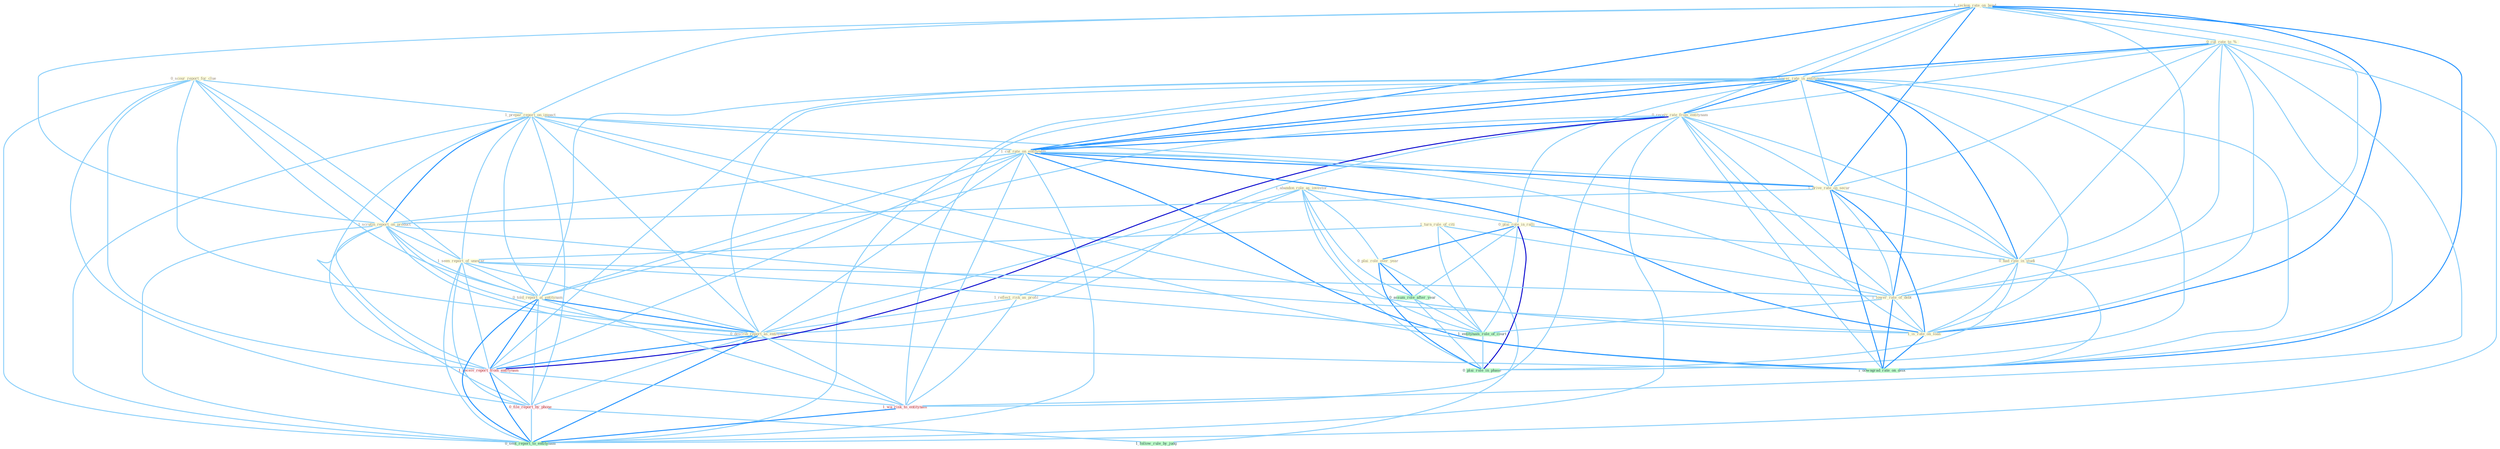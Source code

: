 Graph G{ 
    node
    [shape=polygon,style=filled,width=.5,height=.06,color="#BDFCC9",fixedsize=true,fontsize=4,
    fontcolor="#2f4f4f"];
    {node
    [color="#ffffe0", fontcolor="#8b7d6b"] "0_scour_report_for_clue " "1_reckon_rate_on_bond " "0_cut_rate_to_% " "1_turn_rule_of_citi " "0_lower_rate_in_entitynam " "1_abandon_role_as_investor " "1_prepar_report_on_impact " "0_plai_role_in_ralli " "0_receiv_rate_from_entitynam " "0_plai_role_over_year " "1_cut_rate_on_entitynam " "1_drive_rate_on_secur " "1_scrutin_report_on_product " "0_had_rate_in_studi " "1_seen_report_of_unawar " "0_told_report_at_entitynam " "1_lower_rate_of_debt " "1_is_rate_on_loan " "1_reflect_risk_as_profil " "0_describ_report_as_entitynam "}
{node [color="#fff0f5", fontcolor="#b22222"] "1_receiv_report_from_entitynam " "0_file_report_by_phone " "1_wa_risk_to_entitynam "}
edge [color="#B0E2FF"];

	"0_scour_report_for_clue " -- "1_prepar_report_on_impact " [w="1", color="#87cefa" ];
	"0_scour_report_for_clue " -- "1_scrutin_report_on_product " [w="1", color="#87cefa" ];
	"0_scour_report_for_clue " -- "1_seen_report_of_unawar " [w="1", color="#87cefa" ];
	"0_scour_report_for_clue " -- "0_told_report_at_entitynam " [w="1", color="#87cefa" ];
	"0_scour_report_for_clue " -- "0_describ_report_as_entitynam " [w="1", color="#87cefa" ];
	"0_scour_report_for_clue " -- "1_receiv_report_from_entitynam " [w="1", color="#87cefa" ];
	"0_scour_report_for_clue " -- "0_file_report_by_phone " [w="1", color="#87cefa" ];
	"0_scour_report_for_clue " -- "0_sent_report_to_entitynam " [w="1", color="#87cefa" ];
	"1_reckon_rate_on_bond " -- "0_cut_rate_to_% " [w="1", color="#87cefa" ];
	"1_reckon_rate_on_bond " -- "0_lower_rate_in_entitynam " [w="1", color="#87cefa" ];
	"1_reckon_rate_on_bond " -- "1_prepar_report_on_impact " [w="1", color="#87cefa" ];
	"1_reckon_rate_on_bond " -- "0_receiv_rate_from_entitynam " [w="1", color="#87cefa" ];
	"1_reckon_rate_on_bond " -- "1_cut_rate_on_entitynam " [w="2", color="#1e90ff" , len=0.8];
	"1_reckon_rate_on_bond " -- "1_drive_rate_on_secur " [w="2", color="#1e90ff" , len=0.8];
	"1_reckon_rate_on_bond " -- "1_scrutin_report_on_product " [w="1", color="#87cefa" ];
	"1_reckon_rate_on_bond " -- "0_had_rate_in_studi " [w="1", color="#87cefa" ];
	"1_reckon_rate_on_bond " -- "1_lower_rate_of_debt " [w="1", color="#87cefa" ];
	"1_reckon_rate_on_bond " -- "1_is_rate_on_loan " [w="2", color="#1e90ff" , len=0.8];
	"1_reckon_rate_on_bond " -- "1_downgrad_rate_on_debt " [w="2", color="#1e90ff" , len=0.8];
	"0_cut_rate_to_% " -- "0_lower_rate_in_entitynam " [w="1", color="#87cefa" ];
	"0_cut_rate_to_% " -- "0_receiv_rate_from_entitynam " [w="1", color="#87cefa" ];
	"0_cut_rate_to_% " -- "1_cut_rate_on_entitynam " [w="2", color="#1e90ff" , len=0.8];
	"0_cut_rate_to_% " -- "1_drive_rate_on_secur " [w="1", color="#87cefa" ];
	"0_cut_rate_to_% " -- "0_had_rate_in_studi " [w="1", color="#87cefa" ];
	"0_cut_rate_to_% " -- "1_lower_rate_of_debt " [w="1", color="#87cefa" ];
	"0_cut_rate_to_% " -- "1_is_rate_on_loan " [w="1", color="#87cefa" ];
	"0_cut_rate_to_% " -- "1_downgrad_rate_on_debt " [w="1", color="#87cefa" ];
	"0_cut_rate_to_% " -- "1_wa_risk_to_entitynam " [w="1", color="#87cefa" ];
	"0_cut_rate_to_% " -- "0_sent_report_to_entitynam " [w="1", color="#87cefa" ];
	"1_turn_rule_of_citi " -- "1_seen_report_of_unawar " [w="1", color="#87cefa" ];
	"1_turn_rule_of_citi " -- "1_lower_rate_of_debt " [w="1", color="#87cefa" ];
	"1_turn_rule_of_citi " -- "1_entitynam_role_of_court " [w="1", color="#87cefa" ];
	"1_turn_rule_of_citi " -- "1_follow_rule_by_judg " [w="1", color="#87cefa" ];
	"0_lower_rate_in_entitynam " -- "0_plai_role_in_ralli " [w="1", color="#87cefa" ];
	"0_lower_rate_in_entitynam " -- "0_receiv_rate_from_entitynam " [w="2", color="#1e90ff" , len=0.8];
	"0_lower_rate_in_entitynam " -- "1_cut_rate_on_entitynam " [w="2", color="#1e90ff" , len=0.8];
	"0_lower_rate_in_entitynam " -- "1_drive_rate_on_secur " [w="1", color="#87cefa" ];
	"0_lower_rate_in_entitynam " -- "0_had_rate_in_studi " [w="2", color="#1e90ff" , len=0.8];
	"0_lower_rate_in_entitynam " -- "0_told_report_at_entitynam " [w="1", color="#87cefa" ];
	"0_lower_rate_in_entitynam " -- "1_lower_rate_of_debt " [w="2", color="#1e90ff" , len=0.8];
	"0_lower_rate_in_entitynam " -- "1_is_rate_on_loan " [w="1", color="#87cefa" ];
	"0_lower_rate_in_entitynam " -- "0_describ_report_as_entitynam " [w="1", color="#87cefa" ];
	"0_lower_rate_in_entitynam " -- "1_receiv_report_from_entitynam " [w="1", color="#87cefa" ];
	"0_lower_rate_in_entitynam " -- "1_downgrad_rate_on_debt " [w="1", color="#87cefa" ];
	"0_lower_rate_in_entitynam " -- "1_wa_risk_to_entitynam " [w="1", color="#87cefa" ];
	"0_lower_rate_in_entitynam " -- "0_sent_report_to_entitynam " [w="1", color="#87cefa" ];
	"0_lower_rate_in_entitynam " -- "0_plai_role_in_phase " [w="1", color="#87cefa" ];
	"1_abandon_role_as_investor " -- "0_plai_role_in_ralli " [w="1", color="#87cefa" ];
	"1_abandon_role_as_investor " -- "0_plai_role_over_year " [w="1", color="#87cefa" ];
	"1_abandon_role_as_investor " -- "1_reflect_risk_as_profil " [w="1", color="#87cefa" ];
	"1_abandon_role_as_investor " -- "0_describ_report_as_entitynam " [w="1", color="#87cefa" ];
	"1_abandon_role_as_investor " -- "0_assum_role_after_year " [w="1", color="#87cefa" ];
	"1_abandon_role_as_investor " -- "1_entitynam_role_of_court " [w="1", color="#87cefa" ];
	"1_abandon_role_as_investor " -- "0_plai_role_in_phase " [w="1", color="#87cefa" ];
	"1_prepar_report_on_impact " -- "1_cut_rate_on_entitynam " [w="1", color="#87cefa" ];
	"1_prepar_report_on_impact " -- "1_drive_rate_on_secur " [w="1", color="#87cefa" ];
	"1_prepar_report_on_impact " -- "1_scrutin_report_on_product " [w="2", color="#1e90ff" , len=0.8];
	"1_prepar_report_on_impact " -- "1_seen_report_of_unawar " [w="1", color="#87cefa" ];
	"1_prepar_report_on_impact " -- "0_told_report_at_entitynam " [w="1", color="#87cefa" ];
	"1_prepar_report_on_impact " -- "1_is_rate_on_loan " [w="1", color="#87cefa" ];
	"1_prepar_report_on_impact " -- "0_describ_report_as_entitynam " [w="1", color="#87cefa" ];
	"1_prepar_report_on_impact " -- "1_receiv_report_from_entitynam " [w="1", color="#87cefa" ];
	"1_prepar_report_on_impact " -- "0_file_report_by_phone " [w="1", color="#87cefa" ];
	"1_prepar_report_on_impact " -- "1_downgrad_rate_on_debt " [w="1", color="#87cefa" ];
	"1_prepar_report_on_impact " -- "0_sent_report_to_entitynam " [w="1", color="#87cefa" ];
	"0_plai_role_in_ralli " -- "0_plai_role_over_year " [w="2", color="#1e90ff" , len=0.8];
	"0_plai_role_in_ralli " -- "0_had_rate_in_studi " [w="1", color="#87cefa" ];
	"0_plai_role_in_ralli " -- "0_assum_role_after_year " [w="1", color="#87cefa" ];
	"0_plai_role_in_ralli " -- "1_entitynam_role_of_court " [w="1", color="#87cefa" ];
	"0_plai_role_in_ralli " -- "0_plai_role_in_phase " [w="3", color="#0000cd" , len=0.6];
	"0_receiv_rate_from_entitynam " -- "1_cut_rate_on_entitynam " [w="2", color="#1e90ff" , len=0.8];
	"0_receiv_rate_from_entitynam " -- "1_drive_rate_on_secur " [w="1", color="#87cefa" ];
	"0_receiv_rate_from_entitynam " -- "0_had_rate_in_studi " [w="1", color="#87cefa" ];
	"0_receiv_rate_from_entitynam " -- "0_told_report_at_entitynam " [w="1", color="#87cefa" ];
	"0_receiv_rate_from_entitynam " -- "1_lower_rate_of_debt " [w="1", color="#87cefa" ];
	"0_receiv_rate_from_entitynam " -- "1_is_rate_on_loan " [w="1", color="#87cefa" ];
	"0_receiv_rate_from_entitynam " -- "0_describ_report_as_entitynam " [w="1", color="#87cefa" ];
	"0_receiv_rate_from_entitynam " -- "1_receiv_report_from_entitynam " [w="3", color="#0000cd" , len=0.6];
	"0_receiv_rate_from_entitynam " -- "1_downgrad_rate_on_debt " [w="1", color="#87cefa" ];
	"0_receiv_rate_from_entitynam " -- "1_wa_risk_to_entitynam " [w="1", color="#87cefa" ];
	"0_receiv_rate_from_entitynam " -- "0_sent_report_to_entitynam " [w="1", color="#87cefa" ];
	"0_plai_role_over_year " -- "0_assum_role_after_year " [w="2", color="#1e90ff" , len=0.8];
	"0_plai_role_over_year " -- "1_entitynam_role_of_court " [w="1", color="#87cefa" ];
	"0_plai_role_over_year " -- "0_plai_role_in_phase " [w="2", color="#1e90ff" , len=0.8];
	"1_cut_rate_on_entitynam " -- "1_drive_rate_on_secur " [w="2", color="#1e90ff" , len=0.8];
	"1_cut_rate_on_entitynam " -- "1_scrutin_report_on_product " [w="1", color="#87cefa" ];
	"1_cut_rate_on_entitynam " -- "0_had_rate_in_studi " [w="1", color="#87cefa" ];
	"1_cut_rate_on_entitynam " -- "0_told_report_at_entitynam " [w="1", color="#87cefa" ];
	"1_cut_rate_on_entitynam " -- "1_lower_rate_of_debt " [w="1", color="#87cefa" ];
	"1_cut_rate_on_entitynam " -- "1_is_rate_on_loan " [w="2", color="#1e90ff" , len=0.8];
	"1_cut_rate_on_entitynam " -- "0_describ_report_as_entitynam " [w="1", color="#87cefa" ];
	"1_cut_rate_on_entitynam " -- "1_receiv_report_from_entitynam " [w="1", color="#87cefa" ];
	"1_cut_rate_on_entitynam " -- "1_downgrad_rate_on_debt " [w="2", color="#1e90ff" , len=0.8];
	"1_cut_rate_on_entitynam " -- "1_wa_risk_to_entitynam " [w="1", color="#87cefa" ];
	"1_cut_rate_on_entitynam " -- "0_sent_report_to_entitynam " [w="1", color="#87cefa" ];
	"1_drive_rate_on_secur " -- "1_scrutin_report_on_product " [w="1", color="#87cefa" ];
	"1_drive_rate_on_secur " -- "0_had_rate_in_studi " [w="1", color="#87cefa" ];
	"1_drive_rate_on_secur " -- "1_lower_rate_of_debt " [w="1", color="#87cefa" ];
	"1_drive_rate_on_secur " -- "1_is_rate_on_loan " [w="2", color="#1e90ff" , len=0.8];
	"1_drive_rate_on_secur " -- "1_downgrad_rate_on_debt " [w="2", color="#1e90ff" , len=0.8];
	"1_scrutin_report_on_product " -- "1_seen_report_of_unawar " [w="1", color="#87cefa" ];
	"1_scrutin_report_on_product " -- "0_told_report_at_entitynam " [w="1", color="#87cefa" ];
	"1_scrutin_report_on_product " -- "1_is_rate_on_loan " [w="1", color="#87cefa" ];
	"1_scrutin_report_on_product " -- "0_describ_report_as_entitynam " [w="1", color="#87cefa" ];
	"1_scrutin_report_on_product " -- "1_receiv_report_from_entitynam " [w="1", color="#87cefa" ];
	"1_scrutin_report_on_product " -- "0_file_report_by_phone " [w="1", color="#87cefa" ];
	"1_scrutin_report_on_product " -- "1_downgrad_rate_on_debt " [w="1", color="#87cefa" ];
	"1_scrutin_report_on_product " -- "0_sent_report_to_entitynam " [w="1", color="#87cefa" ];
	"0_had_rate_in_studi " -- "1_lower_rate_of_debt " [w="1", color="#87cefa" ];
	"0_had_rate_in_studi " -- "1_is_rate_on_loan " [w="1", color="#87cefa" ];
	"0_had_rate_in_studi " -- "1_downgrad_rate_on_debt " [w="1", color="#87cefa" ];
	"0_had_rate_in_studi " -- "0_plai_role_in_phase " [w="1", color="#87cefa" ];
	"1_seen_report_of_unawar " -- "0_told_report_at_entitynam " [w="1", color="#87cefa" ];
	"1_seen_report_of_unawar " -- "1_lower_rate_of_debt " [w="1", color="#87cefa" ];
	"1_seen_report_of_unawar " -- "0_describ_report_as_entitynam " [w="1", color="#87cefa" ];
	"1_seen_report_of_unawar " -- "1_receiv_report_from_entitynam " [w="1", color="#87cefa" ];
	"1_seen_report_of_unawar " -- "1_entitynam_role_of_court " [w="1", color="#87cefa" ];
	"1_seen_report_of_unawar " -- "0_file_report_by_phone " [w="1", color="#87cefa" ];
	"1_seen_report_of_unawar " -- "0_sent_report_to_entitynam " [w="1", color="#87cefa" ];
	"0_told_report_at_entitynam " -- "0_describ_report_as_entitynam " [w="2", color="#1e90ff" , len=0.8];
	"0_told_report_at_entitynam " -- "1_receiv_report_from_entitynam " [w="2", color="#1e90ff" , len=0.8];
	"0_told_report_at_entitynam " -- "0_file_report_by_phone " [w="1", color="#87cefa" ];
	"0_told_report_at_entitynam " -- "1_wa_risk_to_entitynam " [w="1", color="#87cefa" ];
	"0_told_report_at_entitynam " -- "0_sent_report_to_entitynam " [w="2", color="#1e90ff" , len=0.8];
	"1_lower_rate_of_debt " -- "1_is_rate_on_loan " [w="1", color="#87cefa" ];
	"1_lower_rate_of_debt " -- "1_entitynam_role_of_court " [w="1", color="#87cefa" ];
	"1_lower_rate_of_debt " -- "1_downgrad_rate_on_debt " [w="2", color="#1e90ff" , len=0.8];
	"1_is_rate_on_loan " -- "1_downgrad_rate_on_debt " [w="2", color="#1e90ff" , len=0.8];
	"1_reflect_risk_as_profil " -- "0_describ_report_as_entitynam " [w="1", color="#87cefa" ];
	"1_reflect_risk_as_profil " -- "1_wa_risk_to_entitynam " [w="1", color="#87cefa" ];
	"0_describ_report_as_entitynam " -- "1_receiv_report_from_entitynam " [w="2", color="#1e90ff" , len=0.8];
	"0_describ_report_as_entitynam " -- "0_file_report_by_phone " [w="1", color="#87cefa" ];
	"0_describ_report_as_entitynam " -- "1_wa_risk_to_entitynam " [w="1", color="#87cefa" ];
	"0_describ_report_as_entitynam " -- "0_sent_report_to_entitynam " [w="2", color="#1e90ff" , len=0.8];
	"1_receiv_report_from_entitynam " -- "0_file_report_by_phone " [w="1", color="#87cefa" ];
	"1_receiv_report_from_entitynam " -- "1_wa_risk_to_entitynam " [w="1", color="#87cefa" ];
	"1_receiv_report_from_entitynam " -- "0_sent_report_to_entitynam " [w="2", color="#1e90ff" , len=0.8];
	"0_assum_role_after_year " -- "1_entitynam_role_of_court " [w="1", color="#87cefa" ];
	"0_assum_role_after_year " -- "0_plai_role_in_phase " [w="1", color="#87cefa" ];
	"1_entitynam_role_of_court " -- "0_plai_role_in_phase " [w="1", color="#87cefa" ];
	"0_file_report_by_phone " -- "1_follow_rule_by_judg " [w="1", color="#87cefa" ];
	"0_file_report_by_phone " -- "0_sent_report_to_entitynam " [w="1", color="#87cefa" ];
	"1_wa_risk_to_entitynam " -- "0_sent_report_to_entitynam " [w="2", color="#1e90ff" , len=0.8];
}